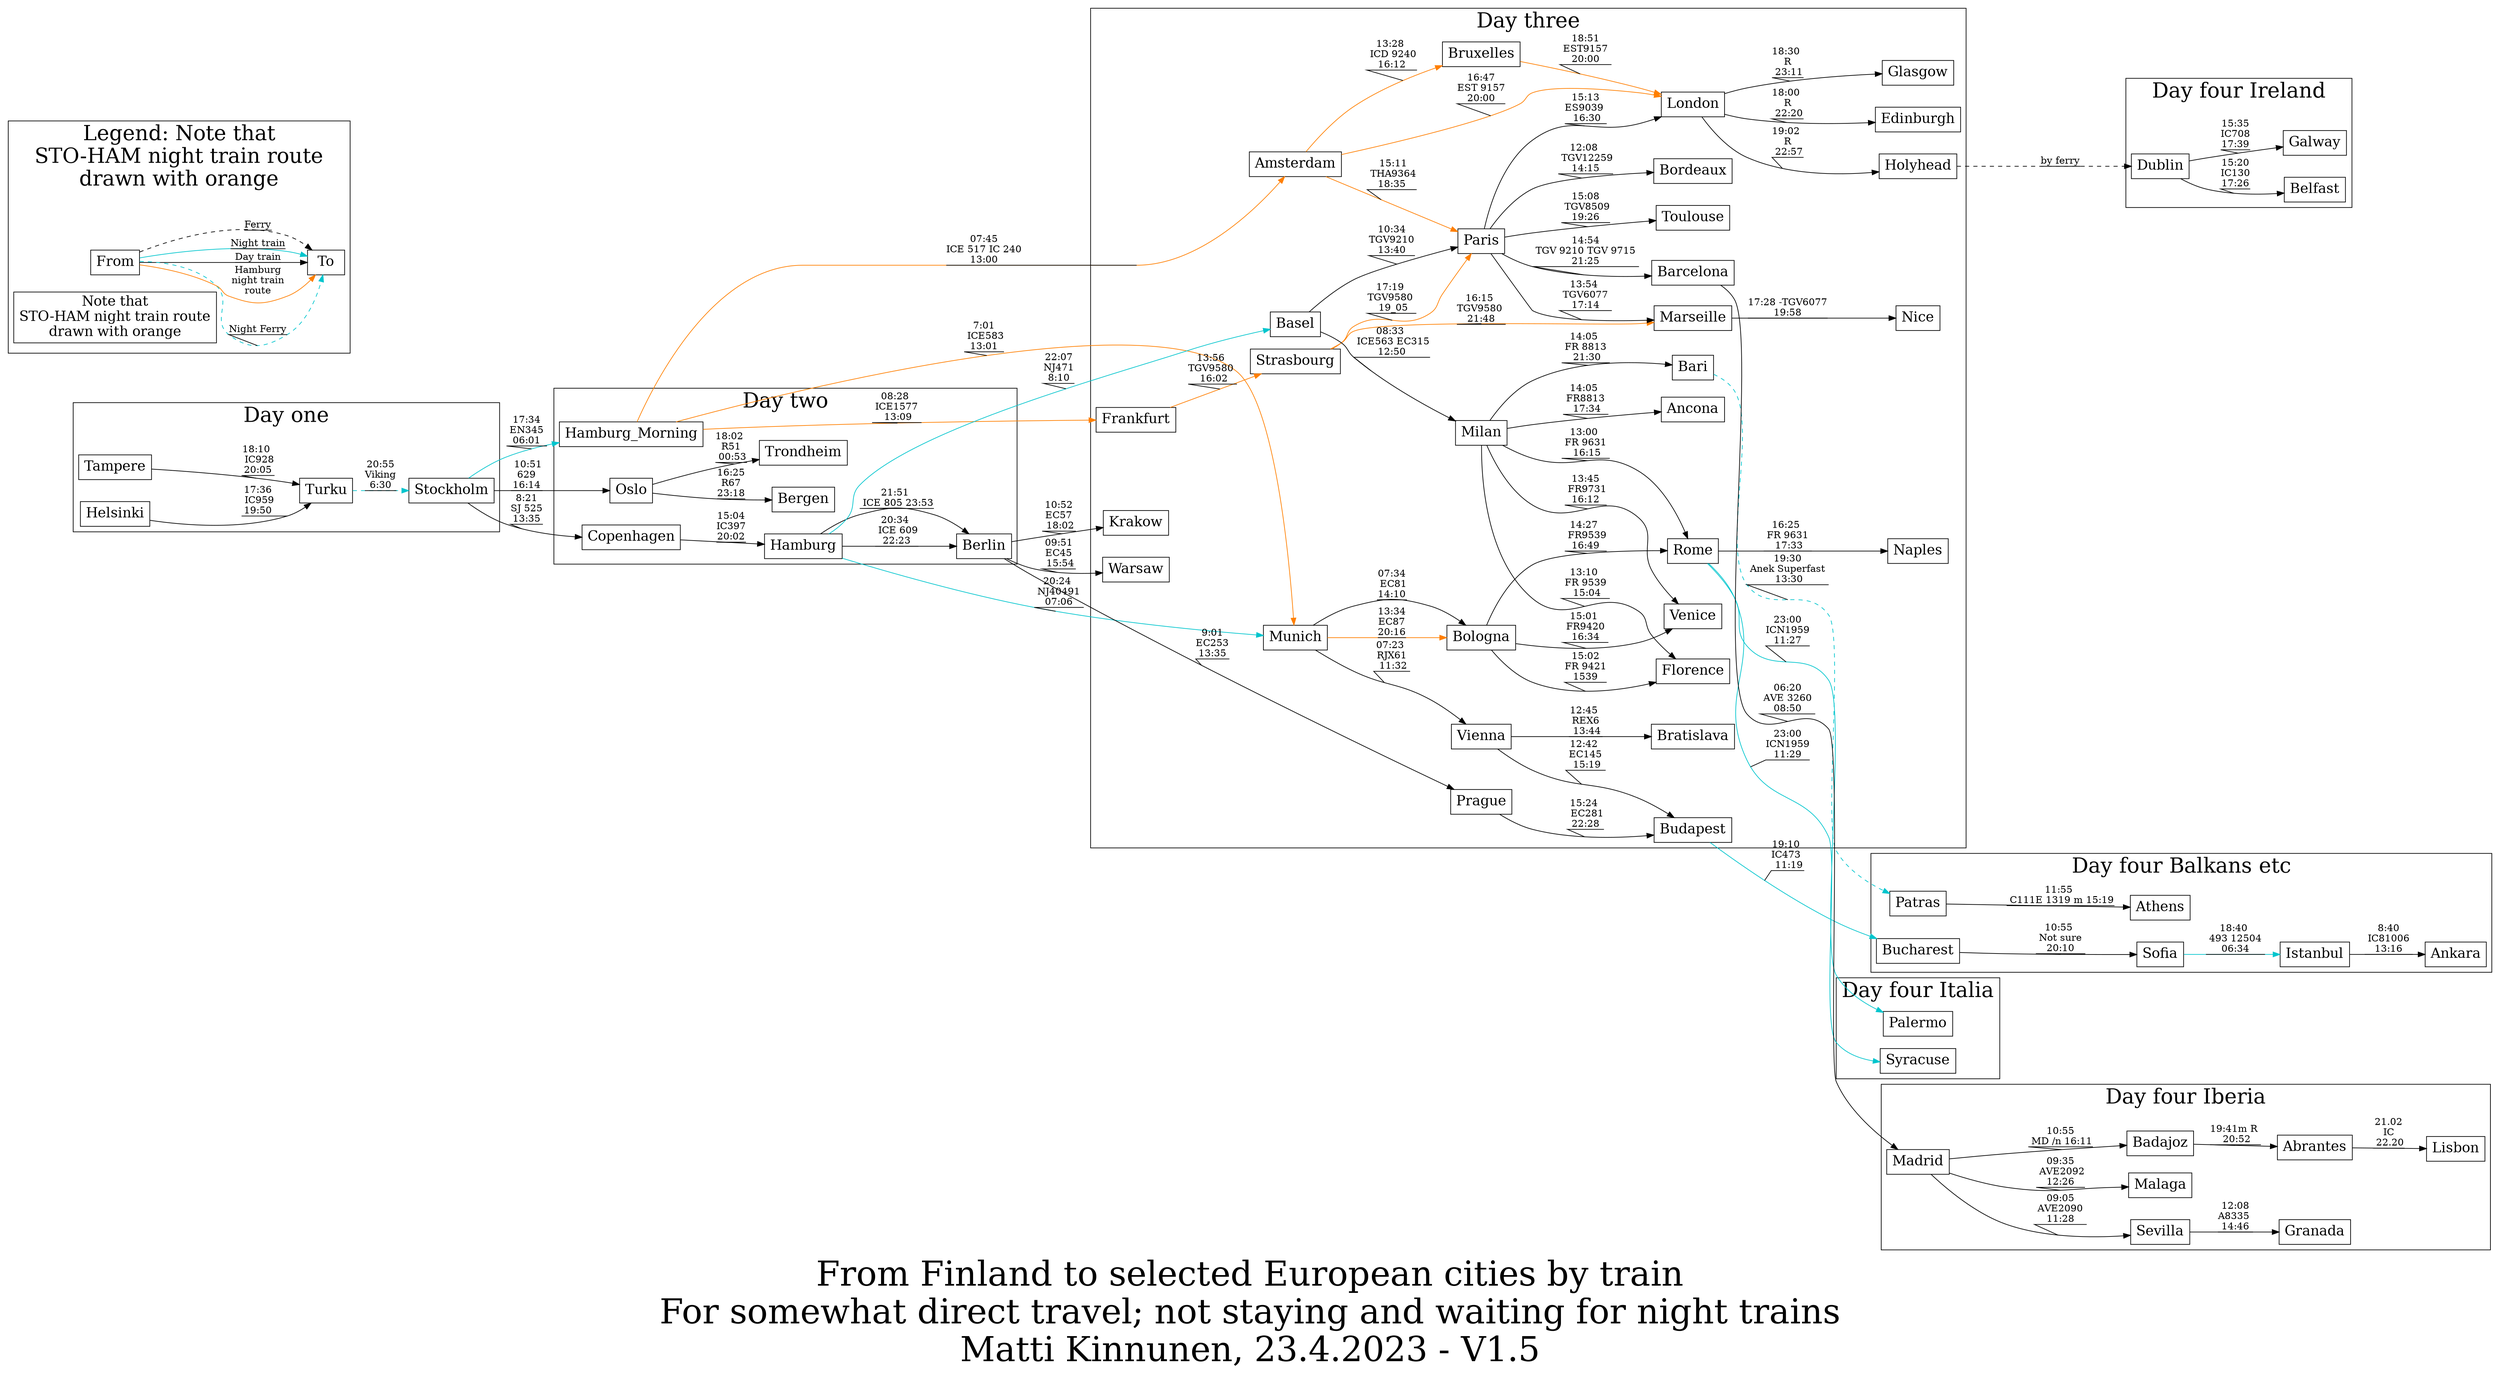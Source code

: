 digraph MaataPitkin {


graph [
    label = "From Finland to selected European cities by train\n For somewhat direct travel; not staying and waiting for night trains \nMatti Kinnunen, 23.4.2023 - V1.5" fontsize="50";
    rankdir=LR;    
    #concentrate=True;
    #labelfloat="True";
    decorate="True";
    ]
#rank=same {Helsinki\nTurku };


subgraph cluster_dayOne {
    #style=filled;
	color=black;
	fontsize="30";
	label = "Day one";
	node [fontsize="20" shape="box"];
	
	Tampere -> Turku [label="18:10 \n IC928\n20:05" decorate="True"]
	Helsinki -> Turku [label="17:36\n IC959\n19:50" decorate="True"];
    Turku -> Stockholm [label="20:55\nViking\n6:30" color="turquoise3" style="dashed" decorate="True" ]
}

subgraph cluster_dayTwo {
    #style=filled;
	color=black;
	fontsize="30";
	label = "Day two";
	node [fontsize="20"  shape="box"];

   	
   	Stockholm -> Hamburg_Morning [label="17:34\n EN345 \n06:01" color="turquoise3" decorate="True"];

    Stockholm -> Oslo [label=" 10:51\n629\n16:14" decorate="True"];
    Oslo -> Bergen [label="16:25\nR67\n23:18" decorate="True"];
    Oslo -> Trondheim [label="18:02 \n R51 \n 00:53" decorate="True"];
   
   
   
   
    Stockholm -> Copenhagen [label = "8:21\nSJ 525\n13:35" decorate="True"];
    Copenhagen -> Hamburg [label = "15:04\nIC397\n20:02" decorate="True"];
    
    
    
    Hamburg -> Berlin [label="20:34 \n ICE 609\n22:23" decorate="True"];
    Hamburg -> Berlin [label="21:51 \n ICE 805 23:53" decorate="True"];
    

    

   

}

subgraph cluster_dayThree{
    #style=filled;
	color=black;
	fontsize="30";
	label = "Day three";
	node [fontsize="20" shape="box"];

    Hamburg_Morning -> Frankfurt [label="08:28 \n ICE1577 \n 13:09" decorate="True" color="darkorange1"] ;
    Frankfurt -> Strasbourg [label="13:56 \nTGV9580 \n 16:02" decorate="True" color="darkorange1"];
    Strasbourg -> Paris [label="17:19 \nTGV9580 \n 19_05" decorate="True" color="darkorange1"];
    Strasbourg -> Marseille [label="16:15 \nTGV9580 \n21:48" decorate="True" color="darkorange1"];
   
	
	Berlin -> Prague [label="9:01\nEC253\n13:35" decorate="True"];
    Prague -> Budapest [label="15:24 \n EC281\n22:28" decorate="True"];
    
    Berlin -> Warsaw [label="09:51\n EC45 \n 15:54" decorate="True"];
    Berlin -> Krakow [label="10:52\n EC57 \n 18:02" decorate="True"];
	
	Hamburg_Morning -> Munich [label="7:01\n ICE583\n13:01" decorate="True" color="darkorange1"];
	Munich -> Bologna [label="13:34\nEC87\n20:16" decorate="True" color="darkorange1"];

	    
	
    Hamburg_Morning -> Amsterdam [label="07:45\nICE 517 IC 240\n13:00" decorate="True" color="darkorange1"] ;
    Amsterdam -> London [label="16:47\nEST 9157\n20:00" decorate="True" color="darkorange1"];
    Amsterdam -> Bruxelles [label="13:28 \n ICD 9240\n16:12" decorate="True" color="darkorange1"];
    Bruxelles -> London [label="18:51\n EST9157 \n20:00" decorate="True" color="darkorange1"]
    Amsterdam -> Paris [label=" 15:11\n THA9364\n18:35" decorate="True"  color="darkorange1"];
	

    
	
    Hamburg -> Munich [label="20:24 \n NJ40491 \n07:06"  color="turquoise3" decorate="True"];
    Munich -> Bologna [label="07:34\n EC81\n14:10" decorate="True"];
    Bologna -> Venice [label="15:01 \n FR9420 \n16:34"decorate="True" ];
    Bologna -> Rome [label="14:27 \n FR9539\n16:49" decorate="True"];
    Bologna -> Florence [label="15:02\nFR 9421\n1539" decorate="True"]
    
    Munich -> Vienna [label="07:23 \n RJX61 \n 11:32" decorate="True"];
    Vienna -> Budapest [label="12:42 \n EC145 \n 15:19" decorate="True"];
    Vienna -> Bratislava [label="12:45 \n REX6 \n 13:44" decorate="True"];
    


    
    Hamburg -> Basel [label="22:07\nNJ471\n8:10" color="turquoise3" decorate="True"];
    Basel -> Milan [label="08:33 \n ICE563 EC315\n12:50" decorate="True"];
    Milan -> Venice [label="13:45\n FR9731\n16:12" decorate="True"];
    Milan -> Rome [label="13:00 \n FR 9631 \n 16:15" decorate="True"];
    Rome -> Naples [label="16:25 \n FR 9631 \n 17:33" decorate="True"];
    Milan -> Florence [label="13:10 \n FR 9539 \n 15:04" decorate="True"];
    Milan -> Ancona [label="14:05 \n FR8813 \n 17:34" decorate="True"]
    Milan -> Bari [label="14:05 \n FR 8813 \n 21:30" decorate="True"];
    
    
    
    
    

    Basel -> Paris [label="10:34\nTGV9210\n13:40" decorate="True"];
    Paris -> Barcelona [label="14:54\n TGV 9210 TGV 9715 \n21:25" decorate="True"];
    Paris -> London [label="15:13\nES9039 \n 16:30" decorate="True"];
    Paris -> Marseille [label="13:54 \n TGV6077 \n17:14" decorate="True"];
    Marseille -> Nice [label="17:28 -TGV6077\n19:58" decorate="True"];
    Paris -> Bordeaux [label="12:08 \n TGV12259\n14:15" decorate="True"];
    Paris -> Toulouse [label="15:08\n TGV8509\n19:26" decorate="True"];
    London -> Edinburgh [label="18:00 \n R \n 22:20" decorate="True"];
    London -> Glasgow [label="18:30 \n R \n 23:11" decorate="True"];
    London -> Holyhead [label="19:02 \n R \n 22:57" decorate="True"];
    
 
}

subgraph cluster_dayFourIt {
    #style=filled;
	color=black;
	fontsize="30";
	label = "Day four Italia";
	node [fontsize="20"  shape="box"]
	
    Rome -> Palermo [label="23:00\nICN1959\n11:27" color="turquoise3" decorate="True"];
    Rome -> Syracuse [label="23:00\nICN1959\n11:29" color="turquoise3" decorate="True"];


}
subgraph cluster_dayFourSp {
    #style=filled;
	color=black;
	fontsize="30";
	label = "Day four Iberia";
	node [fontsize="20"  shape="box"];
	
    Barcelona -> Madrid [label="06:20\n AVE 3260 \n08:50" decorate="True"];
    Madrid -> Sevilla [label="09:05\n AVE2090 \n11:28" decorate="True"];
    Sevilla -> Granada [label="12:08\nA8335 \n14:46" decorate="True"];
    Madrid -> Malaga [label="09:35\n AVE2092\n12:26" decorate="True"]
    Madrid -> Badajoz [label="10:55\n MD /n 16:11" decorate="True"];
    Badajoz -> Abrantes [label="19:41\m R \n 20:52" decorate="True"];
    Abrantes -> Lisbon [label="21.02\n IC \n 22.20" decorate="True"];


}


subgraph cluster_dayFourIr {
    #style=filled;
	color=black;
	fontsize="30";
	label = "Day four Ireland";
	node [fontsize="20"  shape="box"]
	
    Holyhead -> Dublin [label="by ferry" style="dashed" decorate="True"];
    Dublin -> Belfast [label="15:20\nIC130\n17:26" decorate="True"];
    Dublin -> Galway [label="15:35\nIC708\n17:39" decorate="True"];

}

subgraph cluster_dayFourIst {
    #style=filled;
	color=black;
	fontsize="30";
	label = "Day four Balkans etc";
	node [fontsize="20"  shape="box"]
	
    Budapest  -> Bucharest [label="19:10 \nIC473 \n 11:19" color="turquoise3" decorate="True"];
    Bucharest -> Sofia [label="10:55 \n Not sure \n20:10" decorate="True"];
    Sofia -> Istanbul [label="18:40 \n 493 12504 \n06:34" color="turquoise3" decorate="True"];
    Istanbul -> Ankara [label="8:40\n IC81006 \n13:16" decorate="True"]
    
    Bari -> Patras [label="19:30\n Anek Superfast \n 13:30" color="turquoise3" style="dashed" decorate="True"]
    Patras -> Athens [label="11:55 \n C111E 1319 \m 15:19" decorate="True"]

}

subgraph cluster_legend{
    color=black;
	fontsize="30";
    node [fontsize="20"  shape="box"];
    
    label="Legend: Note that\nSTO-HAM night train route\ndrawn with orange"
    From -> To [label="Day train" decorate="True"];
    From -> To [label="Night train" color="turquoise3" decorate="True"];
    From -> To [label="Ferry" style="dashed" decorate="True"];
    From -> To [label="Night Ferry" style="dashed" color="turquoise3" decorate="True"];
    From -> To [label="Hamburg\nnight train\nroute" color="darkorange1"];
    Note [label="Note that\nSTO-HAM night train route\ndrawn with orange"]
}
/*
subgraph cluster_dayFive {
    #style=filled;
	color=black;
	fontsize="30";
	label = "Day five";
	node [fontsize="20"  shape="box"];
	
    Budapest -> Bucharest [label="15:10\n IC79\n08:06"];
    
}m
*/ 
}

